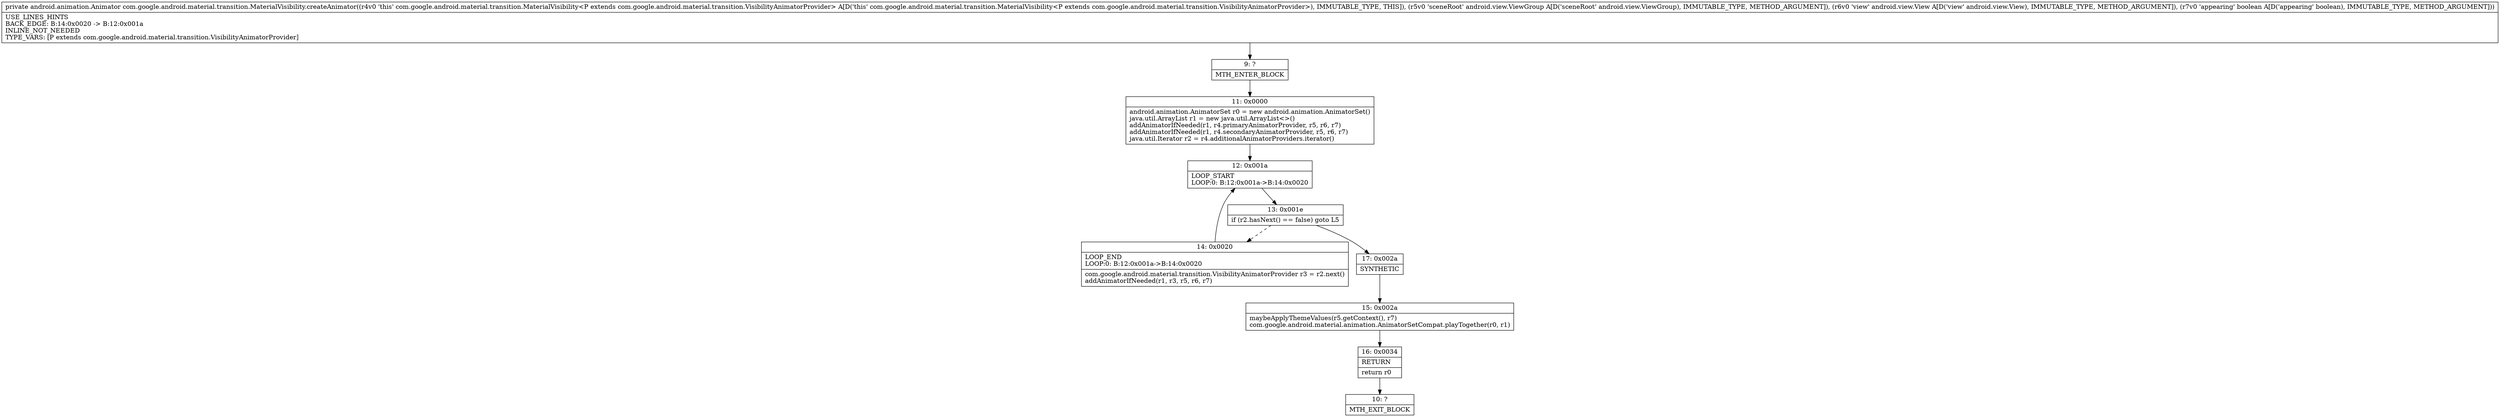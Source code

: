 digraph "CFG forcom.google.android.material.transition.MaterialVisibility.createAnimator(Landroid\/view\/ViewGroup;Landroid\/view\/View;Z)Landroid\/animation\/Animator;" {
Node_9 [shape=record,label="{9\:\ ?|MTH_ENTER_BLOCK\l}"];
Node_11 [shape=record,label="{11\:\ 0x0000|android.animation.AnimatorSet r0 = new android.animation.AnimatorSet()\ljava.util.ArrayList r1 = new java.util.ArrayList\<\>()\laddAnimatorIfNeeded(r1, r4.primaryAnimatorProvider, r5, r6, r7)\laddAnimatorIfNeeded(r1, r4.secondaryAnimatorProvider, r5, r6, r7)\ljava.util.Iterator r2 = r4.additionalAnimatorProviders.iterator()\l}"];
Node_12 [shape=record,label="{12\:\ 0x001a|LOOP_START\lLOOP:0: B:12:0x001a\-\>B:14:0x0020\l}"];
Node_13 [shape=record,label="{13\:\ 0x001e|if (r2.hasNext() == false) goto L5\l}"];
Node_14 [shape=record,label="{14\:\ 0x0020|LOOP_END\lLOOP:0: B:12:0x001a\-\>B:14:0x0020\l|com.google.android.material.transition.VisibilityAnimatorProvider r3 = r2.next()\laddAnimatorIfNeeded(r1, r3, r5, r6, r7)\l}"];
Node_17 [shape=record,label="{17\:\ 0x002a|SYNTHETIC\l}"];
Node_15 [shape=record,label="{15\:\ 0x002a|maybeApplyThemeValues(r5.getContext(), r7)\lcom.google.android.material.animation.AnimatorSetCompat.playTogether(r0, r1)\l}"];
Node_16 [shape=record,label="{16\:\ 0x0034|RETURN\l|return r0\l}"];
Node_10 [shape=record,label="{10\:\ ?|MTH_EXIT_BLOCK\l}"];
MethodNode[shape=record,label="{private android.animation.Animator com.google.android.material.transition.MaterialVisibility.createAnimator((r4v0 'this' com.google.android.material.transition.MaterialVisibility\<P extends com.google.android.material.transition.VisibilityAnimatorProvider\> A[D('this' com.google.android.material.transition.MaterialVisibility\<P extends com.google.android.material.transition.VisibilityAnimatorProvider\>), IMMUTABLE_TYPE, THIS]), (r5v0 'sceneRoot' android.view.ViewGroup A[D('sceneRoot' android.view.ViewGroup), IMMUTABLE_TYPE, METHOD_ARGUMENT]), (r6v0 'view' android.view.View A[D('view' android.view.View), IMMUTABLE_TYPE, METHOD_ARGUMENT]), (r7v0 'appearing' boolean A[D('appearing' boolean), IMMUTABLE_TYPE, METHOD_ARGUMENT]))  | USE_LINES_HINTS\lBACK_EDGE: B:14:0x0020 \-\> B:12:0x001a\lINLINE_NOT_NEEDED\lTYPE_VARS: [P extends com.google.android.material.transition.VisibilityAnimatorProvider]\l}"];
MethodNode -> Node_9;Node_9 -> Node_11;
Node_11 -> Node_12;
Node_12 -> Node_13;
Node_13 -> Node_14[style=dashed];
Node_13 -> Node_17;
Node_14 -> Node_12;
Node_17 -> Node_15;
Node_15 -> Node_16;
Node_16 -> Node_10;
}

